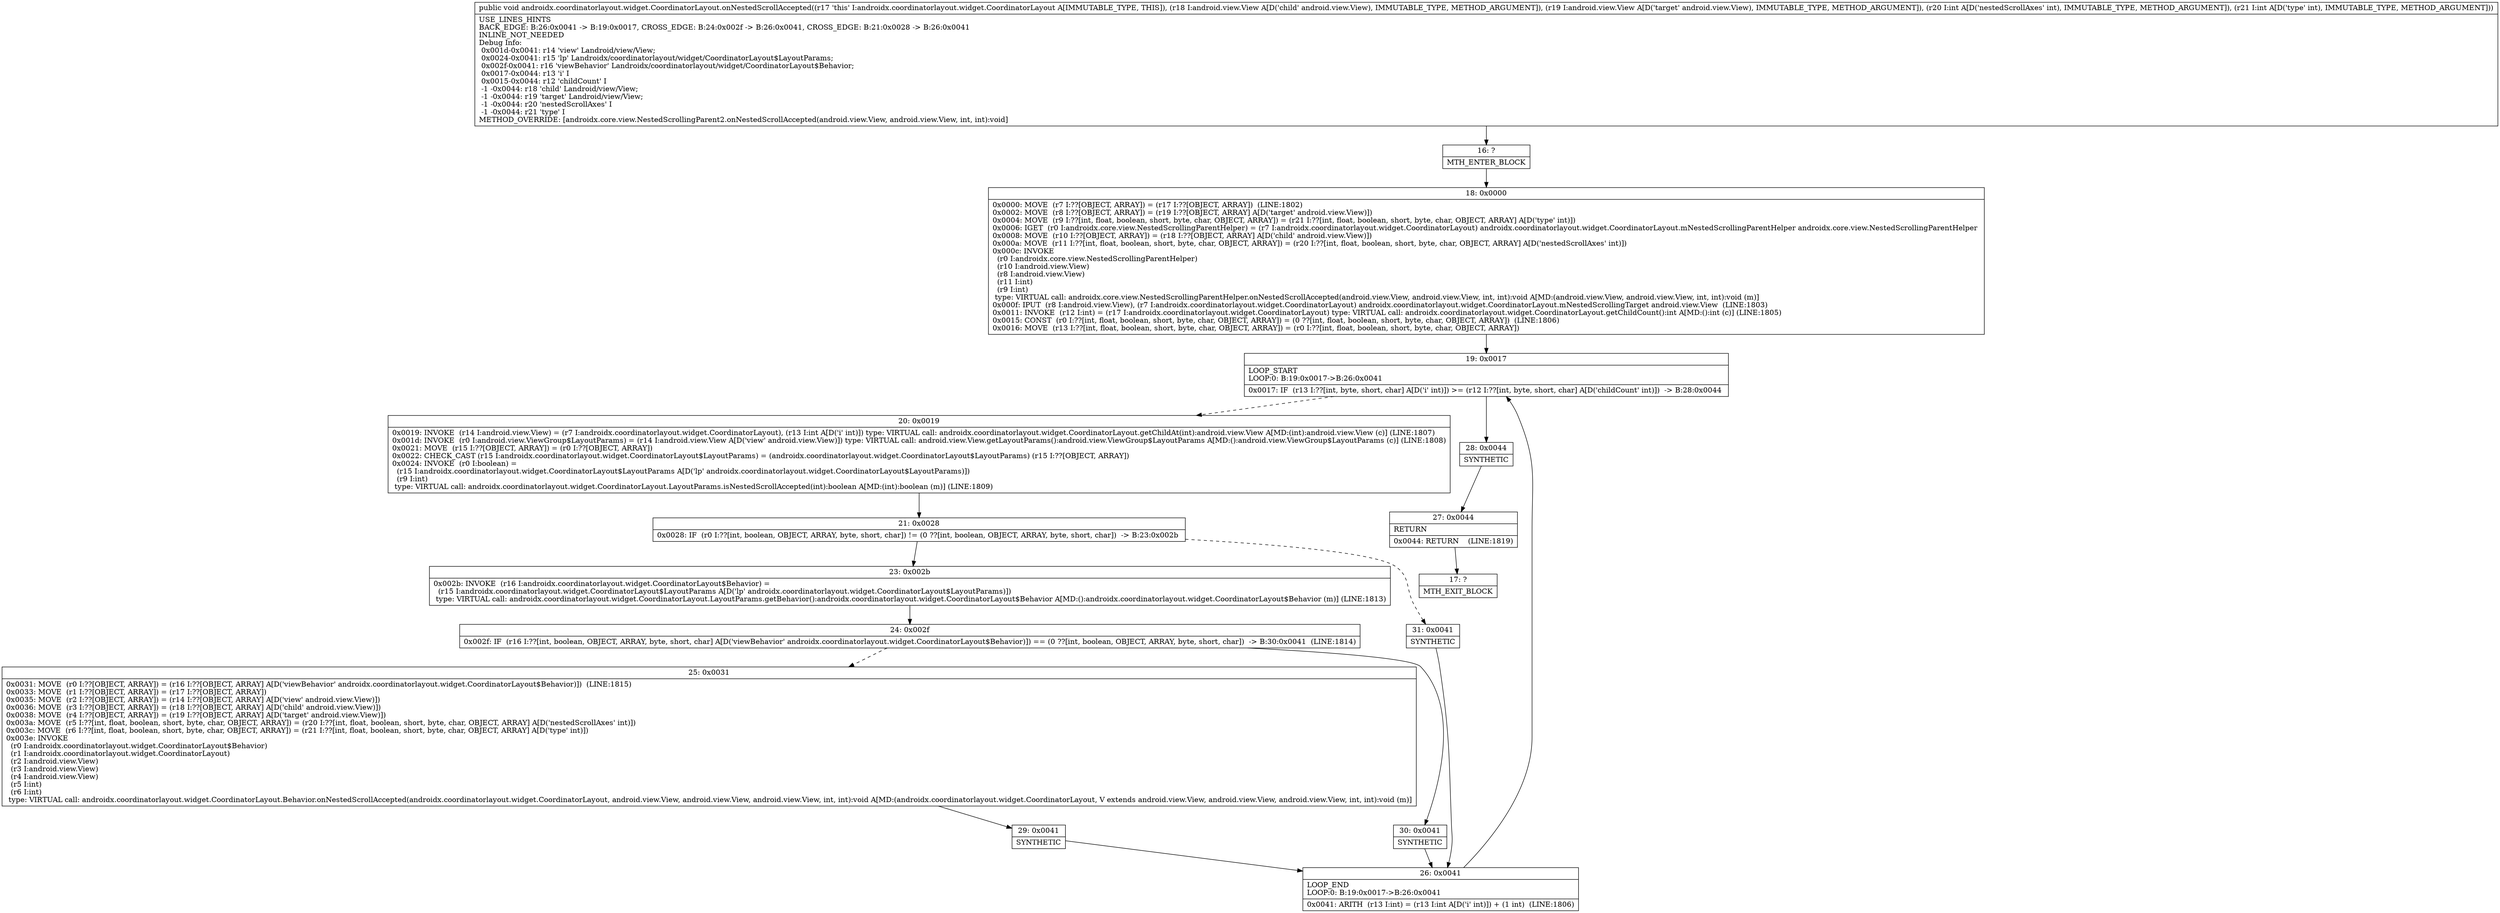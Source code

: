 digraph "CFG forandroidx.coordinatorlayout.widget.CoordinatorLayout.onNestedScrollAccepted(Landroid\/view\/View;Landroid\/view\/View;II)V" {
Node_16 [shape=record,label="{16\:\ ?|MTH_ENTER_BLOCK\l}"];
Node_18 [shape=record,label="{18\:\ 0x0000|0x0000: MOVE  (r7 I:??[OBJECT, ARRAY]) = (r17 I:??[OBJECT, ARRAY])  (LINE:1802)\l0x0002: MOVE  (r8 I:??[OBJECT, ARRAY]) = (r19 I:??[OBJECT, ARRAY] A[D('target' android.view.View)]) \l0x0004: MOVE  (r9 I:??[int, float, boolean, short, byte, char, OBJECT, ARRAY]) = (r21 I:??[int, float, boolean, short, byte, char, OBJECT, ARRAY] A[D('type' int)]) \l0x0006: IGET  (r0 I:androidx.core.view.NestedScrollingParentHelper) = (r7 I:androidx.coordinatorlayout.widget.CoordinatorLayout) androidx.coordinatorlayout.widget.CoordinatorLayout.mNestedScrollingParentHelper androidx.core.view.NestedScrollingParentHelper \l0x0008: MOVE  (r10 I:??[OBJECT, ARRAY]) = (r18 I:??[OBJECT, ARRAY] A[D('child' android.view.View)]) \l0x000a: MOVE  (r11 I:??[int, float, boolean, short, byte, char, OBJECT, ARRAY]) = (r20 I:??[int, float, boolean, short, byte, char, OBJECT, ARRAY] A[D('nestedScrollAxes' int)]) \l0x000c: INVOKE  \l  (r0 I:androidx.core.view.NestedScrollingParentHelper)\l  (r10 I:android.view.View)\l  (r8 I:android.view.View)\l  (r11 I:int)\l  (r9 I:int)\l type: VIRTUAL call: androidx.core.view.NestedScrollingParentHelper.onNestedScrollAccepted(android.view.View, android.view.View, int, int):void A[MD:(android.view.View, android.view.View, int, int):void (m)]\l0x000f: IPUT  (r8 I:android.view.View), (r7 I:androidx.coordinatorlayout.widget.CoordinatorLayout) androidx.coordinatorlayout.widget.CoordinatorLayout.mNestedScrollingTarget android.view.View  (LINE:1803)\l0x0011: INVOKE  (r12 I:int) = (r17 I:androidx.coordinatorlayout.widget.CoordinatorLayout) type: VIRTUAL call: androidx.coordinatorlayout.widget.CoordinatorLayout.getChildCount():int A[MD:():int (c)] (LINE:1805)\l0x0015: CONST  (r0 I:??[int, float, boolean, short, byte, char, OBJECT, ARRAY]) = (0 ??[int, float, boolean, short, byte, char, OBJECT, ARRAY])  (LINE:1806)\l0x0016: MOVE  (r13 I:??[int, float, boolean, short, byte, char, OBJECT, ARRAY]) = (r0 I:??[int, float, boolean, short, byte, char, OBJECT, ARRAY]) \l}"];
Node_19 [shape=record,label="{19\:\ 0x0017|LOOP_START\lLOOP:0: B:19:0x0017\-\>B:26:0x0041\l|0x0017: IF  (r13 I:??[int, byte, short, char] A[D('i' int)]) \>= (r12 I:??[int, byte, short, char] A[D('childCount' int)])  \-\> B:28:0x0044 \l}"];
Node_20 [shape=record,label="{20\:\ 0x0019|0x0019: INVOKE  (r14 I:android.view.View) = (r7 I:androidx.coordinatorlayout.widget.CoordinatorLayout), (r13 I:int A[D('i' int)]) type: VIRTUAL call: androidx.coordinatorlayout.widget.CoordinatorLayout.getChildAt(int):android.view.View A[MD:(int):android.view.View (c)] (LINE:1807)\l0x001d: INVOKE  (r0 I:android.view.ViewGroup$LayoutParams) = (r14 I:android.view.View A[D('view' android.view.View)]) type: VIRTUAL call: android.view.View.getLayoutParams():android.view.ViewGroup$LayoutParams A[MD:():android.view.ViewGroup$LayoutParams (c)] (LINE:1808)\l0x0021: MOVE  (r15 I:??[OBJECT, ARRAY]) = (r0 I:??[OBJECT, ARRAY]) \l0x0022: CHECK_CAST (r15 I:androidx.coordinatorlayout.widget.CoordinatorLayout$LayoutParams) = (androidx.coordinatorlayout.widget.CoordinatorLayout$LayoutParams) (r15 I:??[OBJECT, ARRAY]) \l0x0024: INVOKE  (r0 I:boolean) = \l  (r15 I:androidx.coordinatorlayout.widget.CoordinatorLayout$LayoutParams A[D('lp' androidx.coordinatorlayout.widget.CoordinatorLayout$LayoutParams)])\l  (r9 I:int)\l type: VIRTUAL call: androidx.coordinatorlayout.widget.CoordinatorLayout.LayoutParams.isNestedScrollAccepted(int):boolean A[MD:(int):boolean (m)] (LINE:1809)\l}"];
Node_21 [shape=record,label="{21\:\ 0x0028|0x0028: IF  (r0 I:??[int, boolean, OBJECT, ARRAY, byte, short, char]) != (0 ??[int, boolean, OBJECT, ARRAY, byte, short, char])  \-\> B:23:0x002b \l}"];
Node_23 [shape=record,label="{23\:\ 0x002b|0x002b: INVOKE  (r16 I:androidx.coordinatorlayout.widget.CoordinatorLayout$Behavior) = \l  (r15 I:androidx.coordinatorlayout.widget.CoordinatorLayout$LayoutParams A[D('lp' androidx.coordinatorlayout.widget.CoordinatorLayout$LayoutParams)])\l type: VIRTUAL call: androidx.coordinatorlayout.widget.CoordinatorLayout.LayoutParams.getBehavior():androidx.coordinatorlayout.widget.CoordinatorLayout$Behavior A[MD:():androidx.coordinatorlayout.widget.CoordinatorLayout$Behavior (m)] (LINE:1813)\l}"];
Node_24 [shape=record,label="{24\:\ 0x002f|0x002f: IF  (r16 I:??[int, boolean, OBJECT, ARRAY, byte, short, char] A[D('viewBehavior' androidx.coordinatorlayout.widget.CoordinatorLayout$Behavior)]) == (0 ??[int, boolean, OBJECT, ARRAY, byte, short, char])  \-\> B:30:0x0041  (LINE:1814)\l}"];
Node_25 [shape=record,label="{25\:\ 0x0031|0x0031: MOVE  (r0 I:??[OBJECT, ARRAY]) = (r16 I:??[OBJECT, ARRAY] A[D('viewBehavior' androidx.coordinatorlayout.widget.CoordinatorLayout$Behavior)])  (LINE:1815)\l0x0033: MOVE  (r1 I:??[OBJECT, ARRAY]) = (r17 I:??[OBJECT, ARRAY]) \l0x0035: MOVE  (r2 I:??[OBJECT, ARRAY]) = (r14 I:??[OBJECT, ARRAY] A[D('view' android.view.View)]) \l0x0036: MOVE  (r3 I:??[OBJECT, ARRAY]) = (r18 I:??[OBJECT, ARRAY] A[D('child' android.view.View)]) \l0x0038: MOVE  (r4 I:??[OBJECT, ARRAY]) = (r19 I:??[OBJECT, ARRAY] A[D('target' android.view.View)]) \l0x003a: MOVE  (r5 I:??[int, float, boolean, short, byte, char, OBJECT, ARRAY]) = (r20 I:??[int, float, boolean, short, byte, char, OBJECT, ARRAY] A[D('nestedScrollAxes' int)]) \l0x003c: MOVE  (r6 I:??[int, float, boolean, short, byte, char, OBJECT, ARRAY]) = (r21 I:??[int, float, boolean, short, byte, char, OBJECT, ARRAY] A[D('type' int)]) \l0x003e: INVOKE  \l  (r0 I:androidx.coordinatorlayout.widget.CoordinatorLayout$Behavior)\l  (r1 I:androidx.coordinatorlayout.widget.CoordinatorLayout)\l  (r2 I:android.view.View)\l  (r3 I:android.view.View)\l  (r4 I:android.view.View)\l  (r5 I:int)\l  (r6 I:int)\l type: VIRTUAL call: androidx.coordinatorlayout.widget.CoordinatorLayout.Behavior.onNestedScrollAccepted(androidx.coordinatorlayout.widget.CoordinatorLayout, android.view.View, android.view.View, android.view.View, int, int):void A[MD:(androidx.coordinatorlayout.widget.CoordinatorLayout, V extends android.view.View, android.view.View, android.view.View, int, int):void (m)]\l}"];
Node_29 [shape=record,label="{29\:\ 0x0041|SYNTHETIC\l}"];
Node_26 [shape=record,label="{26\:\ 0x0041|LOOP_END\lLOOP:0: B:19:0x0017\-\>B:26:0x0041\l|0x0041: ARITH  (r13 I:int) = (r13 I:int A[D('i' int)]) + (1 int)  (LINE:1806)\l}"];
Node_30 [shape=record,label="{30\:\ 0x0041|SYNTHETIC\l}"];
Node_31 [shape=record,label="{31\:\ 0x0041|SYNTHETIC\l}"];
Node_28 [shape=record,label="{28\:\ 0x0044|SYNTHETIC\l}"];
Node_27 [shape=record,label="{27\:\ 0x0044|RETURN\l|0x0044: RETURN    (LINE:1819)\l}"];
Node_17 [shape=record,label="{17\:\ ?|MTH_EXIT_BLOCK\l}"];
MethodNode[shape=record,label="{public void androidx.coordinatorlayout.widget.CoordinatorLayout.onNestedScrollAccepted((r17 'this' I:androidx.coordinatorlayout.widget.CoordinatorLayout A[IMMUTABLE_TYPE, THIS]), (r18 I:android.view.View A[D('child' android.view.View), IMMUTABLE_TYPE, METHOD_ARGUMENT]), (r19 I:android.view.View A[D('target' android.view.View), IMMUTABLE_TYPE, METHOD_ARGUMENT]), (r20 I:int A[D('nestedScrollAxes' int), IMMUTABLE_TYPE, METHOD_ARGUMENT]), (r21 I:int A[D('type' int), IMMUTABLE_TYPE, METHOD_ARGUMENT]))  | USE_LINES_HINTS\lBACK_EDGE: B:26:0x0041 \-\> B:19:0x0017, CROSS_EDGE: B:24:0x002f \-\> B:26:0x0041, CROSS_EDGE: B:21:0x0028 \-\> B:26:0x0041\lINLINE_NOT_NEEDED\lDebug Info:\l  0x001d\-0x0041: r14 'view' Landroid\/view\/View;\l  0x0024\-0x0041: r15 'lp' Landroidx\/coordinatorlayout\/widget\/CoordinatorLayout$LayoutParams;\l  0x002f\-0x0041: r16 'viewBehavior' Landroidx\/coordinatorlayout\/widget\/CoordinatorLayout$Behavior;\l  0x0017\-0x0044: r13 'i' I\l  0x0015\-0x0044: r12 'childCount' I\l  \-1 \-0x0044: r18 'child' Landroid\/view\/View;\l  \-1 \-0x0044: r19 'target' Landroid\/view\/View;\l  \-1 \-0x0044: r20 'nestedScrollAxes' I\l  \-1 \-0x0044: r21 'type' I\lMETHOD_OVERRIDE: [androidx.core.view.NestedScrollingParent2.onNestedScrollAccepted(android.view.View, android.view.View, int, int):void]\l}"];
MethodNode -> Node_16;Node_16 -> Node_18;
Node_18 -> Node_19;
Node_19 -> Node_20[style=dashed];
Node_19 -> Node_28;
Node_20 -> Node_21;
Node_21 -> Node_23;
Node_21 -> Node_31[style=dashed];
Node_23 -> Node_24;
Node_24 -> Node_25[style=dashed];
Node_24 -> Node_30;
Node_25 -> Node_29;
Node_29 -> Node_26;
Node_26 -> Node_19;
Node_30 -> Node_26;
Node_31 -> Node_26;
Node_28 -> Node_27;
Node_27 -> Node_17;
}


